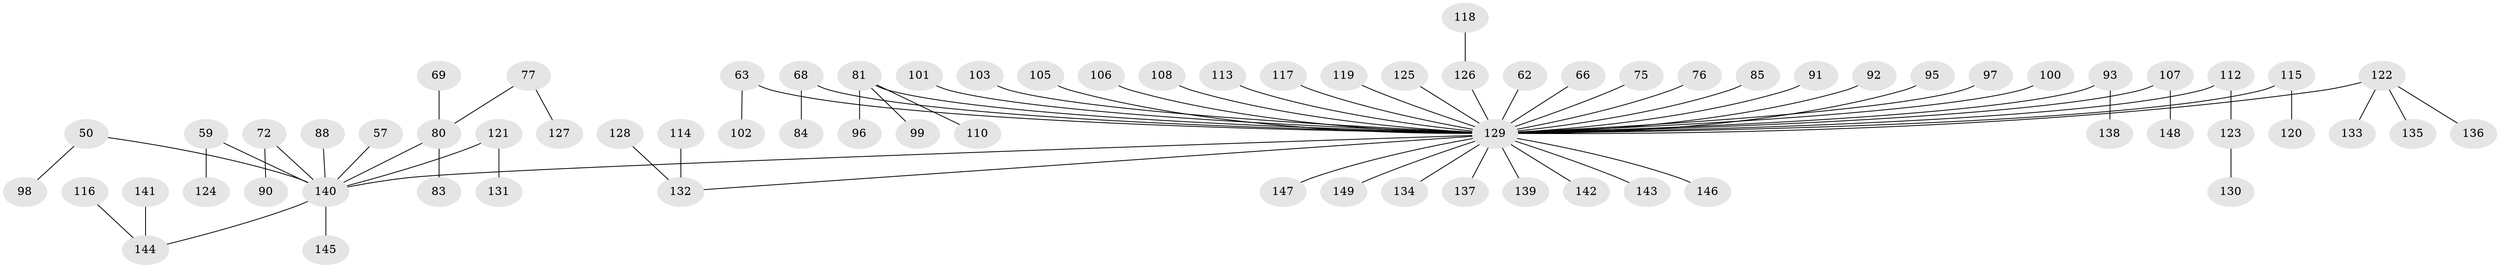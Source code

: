 // original degree distribution, {5: 0.020134228187919462, 3: 0.1476510067114094, 6: 0.013422818791946308, 2: 0.24161073825503357, 7: 0.006711409395973154, 4: 0.087248322147651, 1: 0.48322147651006714}
// Generated by graph-tools (version 1.1) at 2025/53/03/09/25 04:53:04]
// undirected, 74 vertices, 73 edges
graph export_dot {
graph [start="1"]
  node [color=gray90,style=filled];
  50;
  57;
  59;
  62;
  63;
  66;
  68;
  69;
  72;
  75;
  76;
  77;
  80 [super="+67+34+38+52"];
  81;
  83;
  84;
  85;
  88;
  90;
  91;
  92;
  93;
  95;
  96;
  97;
  98;
  99;
  100;
  101;
  102;
  103;
  105;
  106;
  107;
  108;
  110;
  112 [super="+79"];
  113;
  114;
  115;
  116;
  117;
  118;
  119;
  120;
  121;
  122;
  123;
  124;
  125;
  126 [super="+111"];
  127;
  128;
  129 [super="+71+58+53+104+78+86+45+46+87+49+94+51"];
  130;
  131;
  132 [super="+89+109"];
  133;
  134;
  135;
  136;
  137;
  138;
  139;
  140 [super="+48+73"];
  141;
  142;
  143;
  144 [super="+40+54"];
  145;
  146;
  147;
  148;
  149;
  50 -- 98;
  50 -- 140;
  57 -- 140;
  59 -- 124;
  59 -- 140;
  62 -- 129;
  63 -- 102;
  63 -- 129;
  66 -- 129;
  68 -- 84;
  68 -- 129;
  69 -- 80;
  72 -- 90;
  72 -- 140;
  75 -- 129;
  76 -- 129;
  77 -- 127;
  77 -- 80;
  80 -- 83;
  80 -- 140;
  81 -- 96;
  81 -- 99;
  81 -- 110;
  81 -- 129;
  85 -- 129;
  88 -- 140;
  91 -- 129;
  92 -- 129;
  93 -- 138;
  93 -- 129;
  95 -- 129;
  97 -- 129;
  100 -- 129;
  101 -- 129;
  103 -- 129;
  105 -- 129;
  106 -- 129;
  107 -- 148;
  107 -- 129;
  108 -- 129;
  112 -- 123;
  112 -- 129;
  113 -- 129;
  114 -- 132;
  115 -- 120;
  115 -- 129;
  116 -- 144;
  117 -- 129;
  118 -- 126;
  119 -- 129;
  121 -- 131;
  121 -- 140;
  122 -- 133;
  122 -- 135;
  122 -- 136;
  122 -- 129;
  123 -- 130;
  125 -- 129;
  126 -- 129;
  128 -- 132;
  129 -- 139;
  129 -- 137;
  129 -- 140;
  129 -- 142;
  129 -- 143;
  129 -- 146;
  129 -- 149;
  129 -- 147;
  129 -- 132;
  129 -- 134;
  140 -- 145;
  140 -- 144;
  141 -- 144;
}
